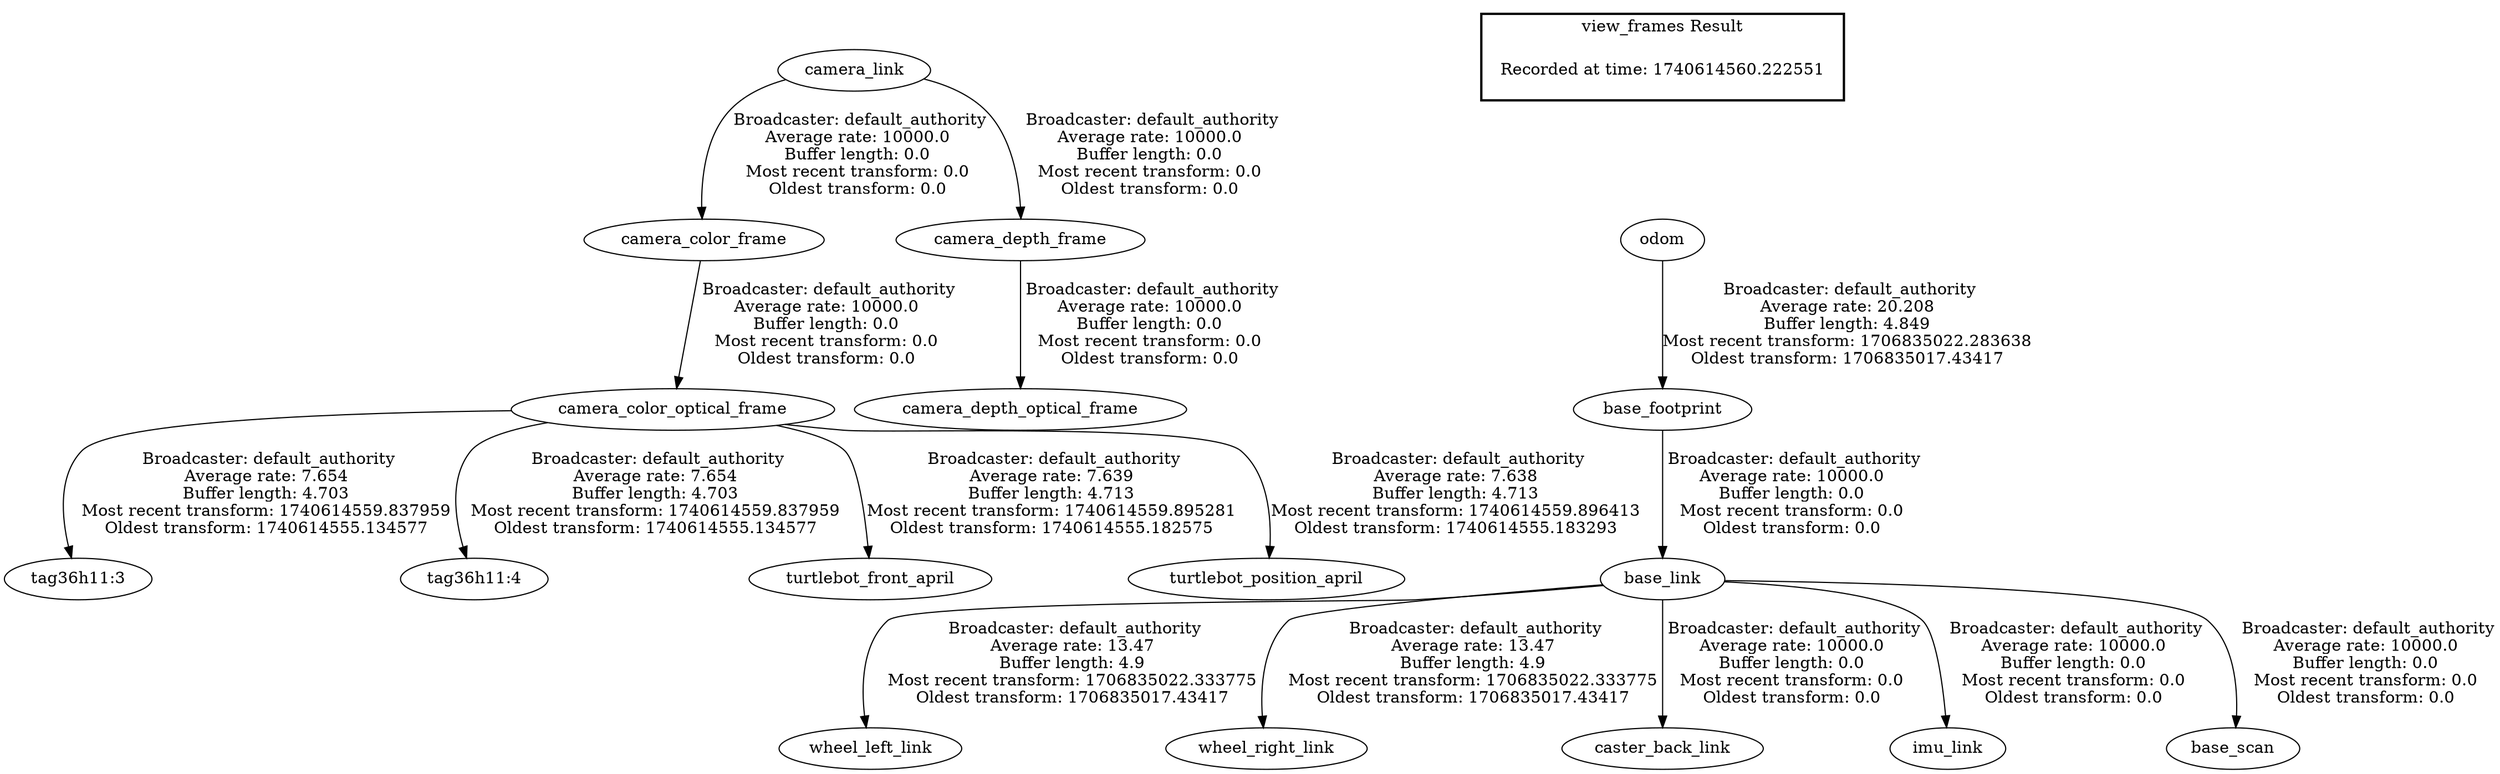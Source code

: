 digraph G {
"camera_color_optical_frame" -> "tag36h11:3"[label=" Broadcaster: default_authority\nAverage rate: 7.654\nBuffer length: 4.703\nMost recent transform: 1740614559.837959\nOldest transform: 1740614555.134577\n"];
"camera_color_frame" -> "camera_color_optical_frame"[label=" Broadcaster: default_authority\nAverage rate: 10000.0\nBuffer length: 0.0\nMost recent transform: 0.0\nOldest transform: 0.0\n"];
"camera_color_optical_frame" -> "tag36h11:4"[label=" Broadcaster: default_authority\nAverage rate: 7.654\nBuffer length: 4.703\nMost recent transform: 1740614559.837959\nOldest transform: 1740614555.134577\n"];
"camera_color_optical_frame" -> "turtlebot_front_april"[label=" Broadcaster: default_authority\nAverage rate: 7.639\nBuffer length: 4.713\nMost recent transform: 1740614559.895281\nOldest transform: 1740614555.182575\n"];
"camera_color_optical_frame" -> "turtlebot_position_april"[label=" Broadcaster: default_authority\nAverage rate: 7.638\nBuffer length: 4.713\nMost recent transform: 1740614559.896413\nOldest transform: 1740614555.183293\n"];
"camera_link" -> "camera_depth_frame"[label=" Broadcaster: default_authority\nAverage rate: 10000.0\nBuffer length: 0.0\nMost recent transform: 0.0\nOldest transform: 0.0\n"];
"camera_depth_frame" -> "camera_depth_optical_frame"[label=" Broadcaster: default_authority\nAverage rate: 10000.0\nBuffer length: 0.0\nMost recent transform: 0.0\nOldest transform: 0.0\n"];
"camera_link" -> "camera_color_frame"[label=" Broadcaster: default_authority\nAverage rate: 10000.0\nBuffer length: 0.0\nMost recent transform: 0.0\nOldest transform: 0.0\n"];
"base_link" -> "wheel_left_link"[label=" Broadcaster: default_authority\nAverage rate: 13.47\nBuffer length: 4.9\nMost recent transform: 1706835022.333775\nOldest transform: 1706835017.43417\n"];
"base_footprint" -> "base_link"[label=" Broadcaster: default_authority\nAverage rate: 10000.0\nBuffer length: 0.0\nMost recent transform: 0.0\nOldest transform: 0.0\n"];
"base_link" -> "wheel_right_link"[label=" Broadcaster: default_authority\nAverage rate: 13.47\nBuffer length: 4.9\nMost recent transform: 1706835022.333775\nOldest transform: 1706835017.43417\n"];
"odom" -> "base_footprint"[label=" Broadcaster: default_authority\nAverage rate: 20.208\nBuffer length: 4.849\nMost recent transform: 1706835022.283638\nOldest transform: 1706835017.43417\n"];
"base_link" -> "caster_back_link"[label=" Broadcaster: default_authority\nAverage rate: 10000.0\nBuffer length: 0.0\nMost recent transform: 0.0\nOldest transform: 0.0\n"];
"base_link" -> "imu_link"[label=" Broadcaster: default_authority\nAverage rate: 10000.0\nBuffer length: 0.0\nMost recent transform: 0.0\nOldest transform: 0.0\n"];
"base_link" -> "base_scan"[label=" Broadcaster: default_authority\nAverage rate: 10000.0\nBuffer length: 0.0\nMost recent transform: 0.0\nOldest transform: 0.0\n"];
edge [style=invis];
 subgraph cluster_legend { style=bold; color=black; label ="view_frames Result";
"Recorded at time: 1740614560.222551"[ shape=plaintext ] ;
}->"odom";
}